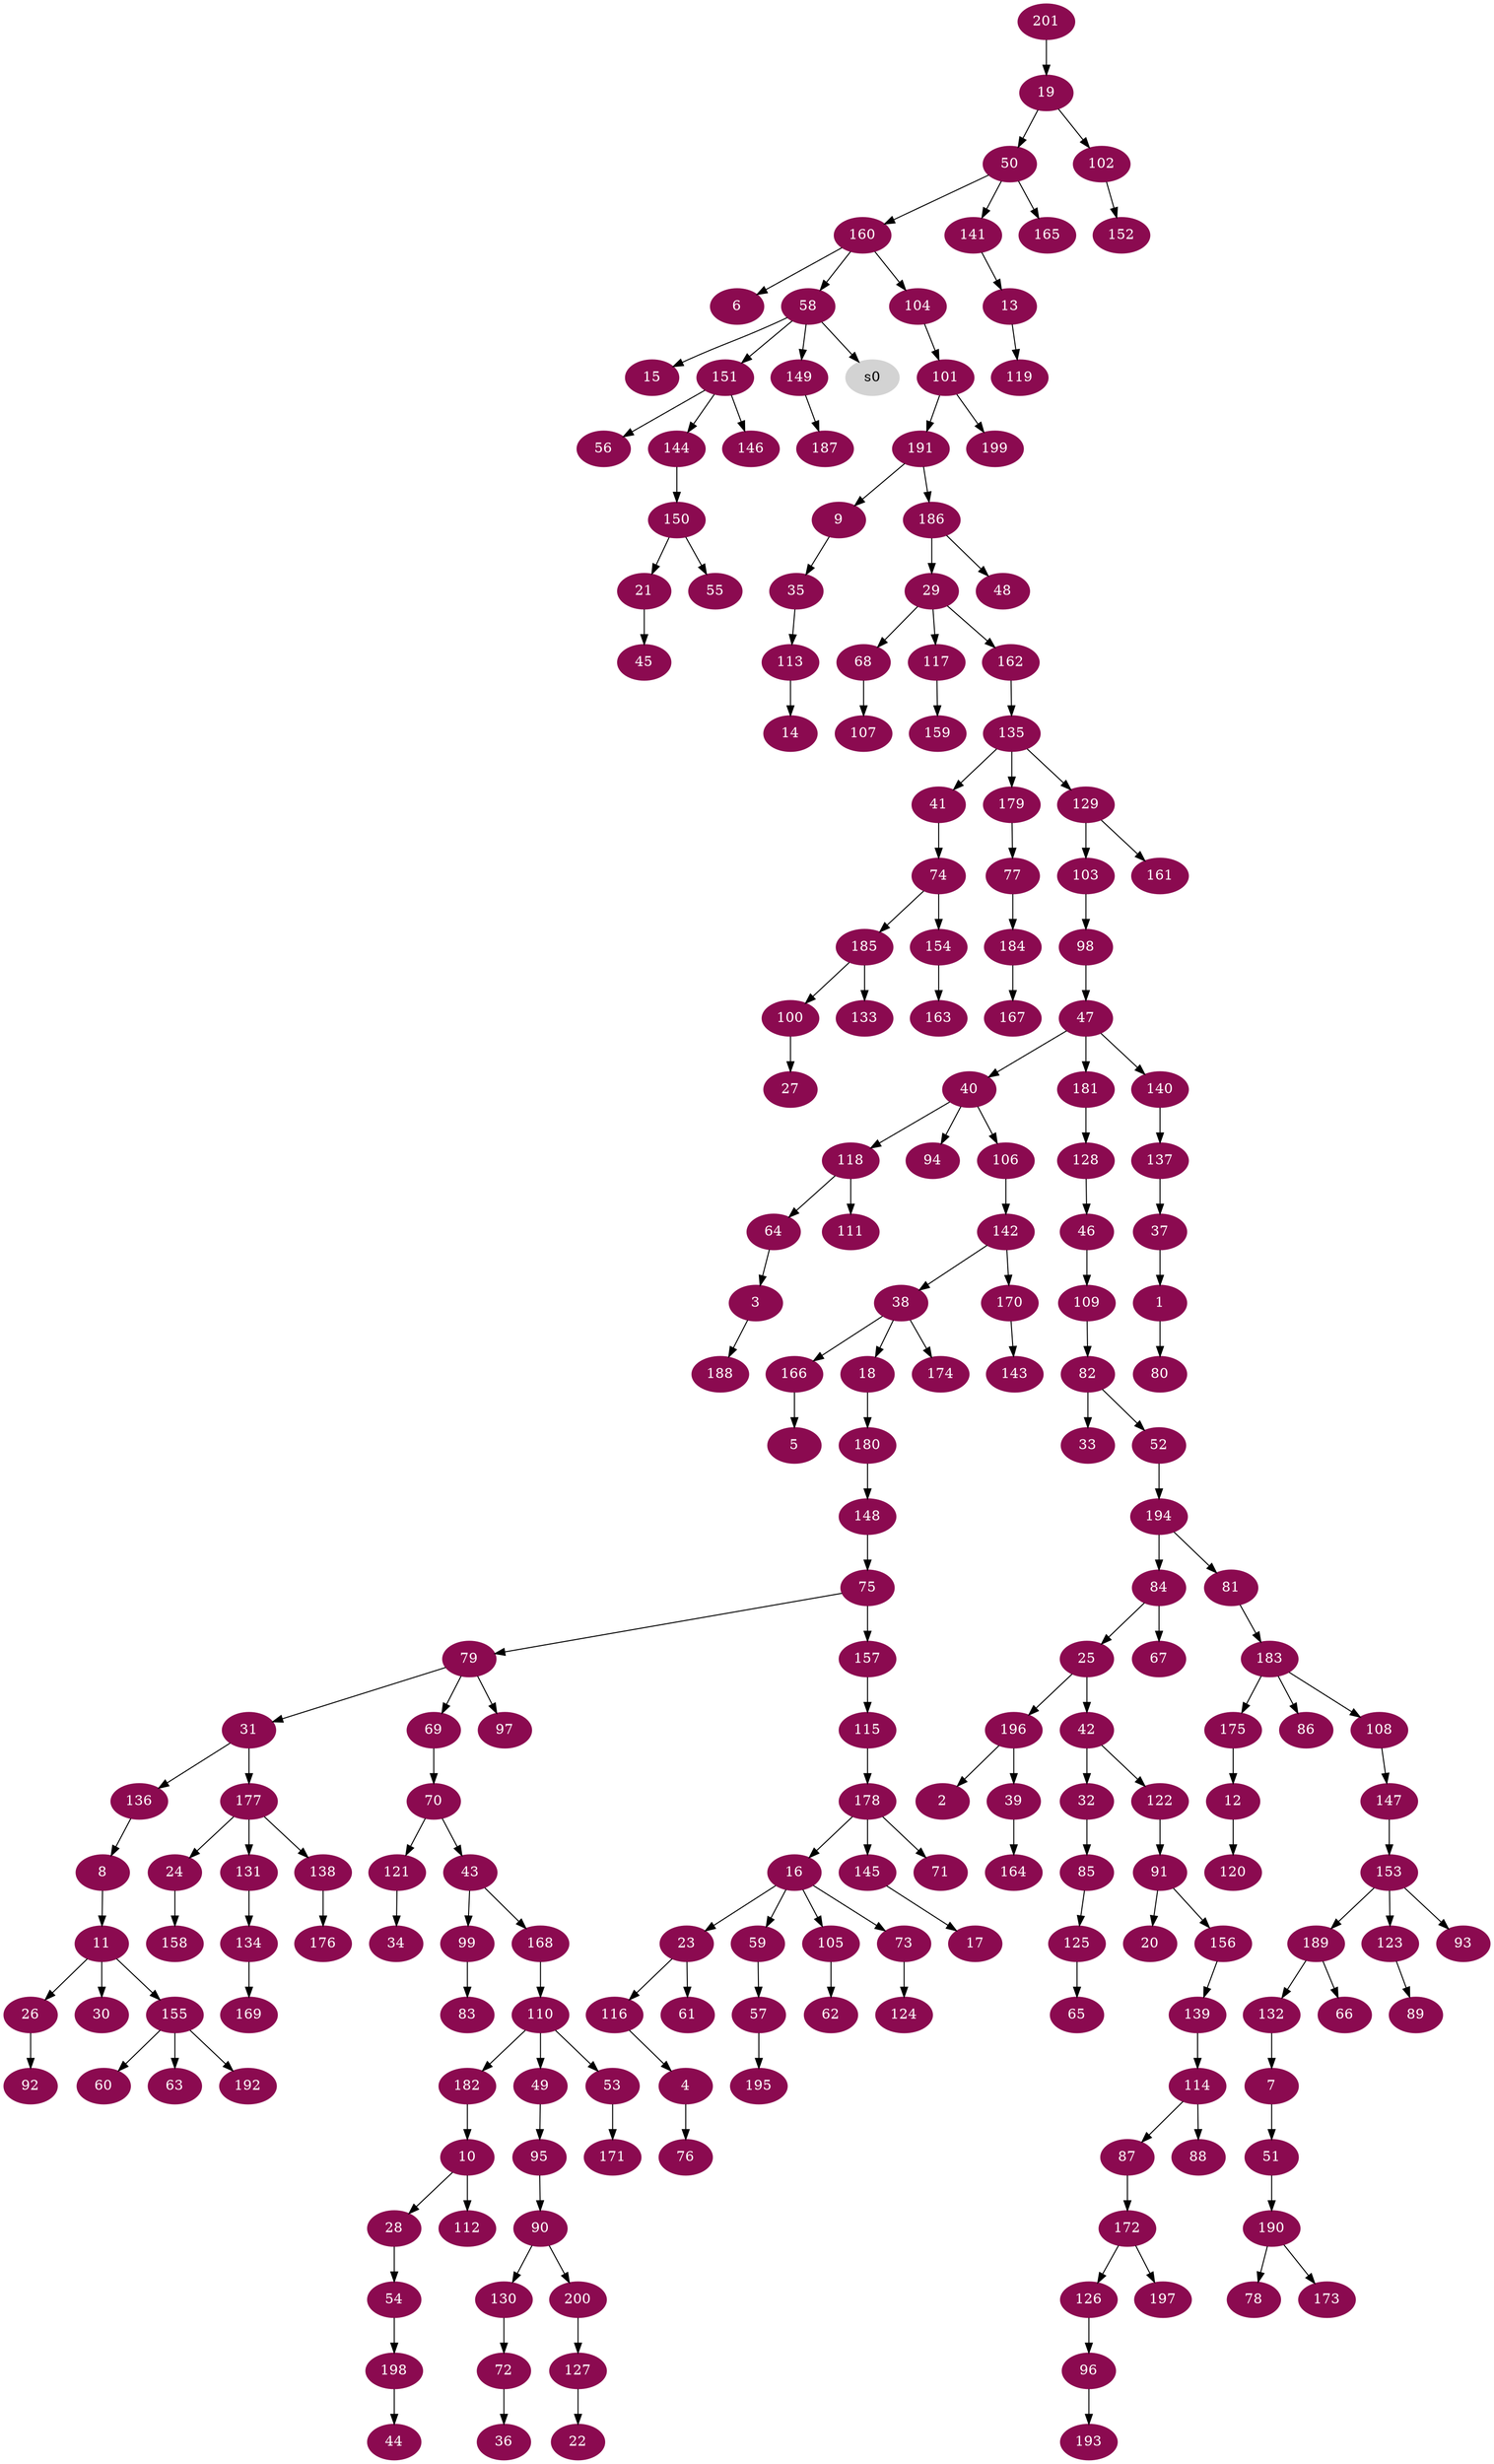 digraph G {
node [color=deeppink4, style=filled, fontcolor=white];
37 -> 1;
196 -> 2;
64 -> 3;
116 -> 4;
166 -> 5;
160 -> 6;
132 -> 7;
136 -> 8;
191 -> 9;
182 -> 10;
8 -> 11;
175 -> 12;
141 -> 13;
113 -> 14;
58 -> 15;
178 -> 16;
145 -> 17;
38 -> 18;
201 -> 19;
91 -> 20;
150 -> 21;
127 -> 22;
16 -> 23;
177 -> 24;
84 -> 25;
11 -> 26;
100 -> 27;
10 -> 28;
186 -> 29;
11 -> 30;
79 -> 31;
42 -> 32;
82 -> 33;
121 -> 34;
9 -> 35;
72 -> 36;
137 -> 37;
142 -> 38;
196 -> 39;
47 -> 40;
135 -> 41;
25 -> 42;
70 -> 43;
198 -> 44;
21 -> 45;
128 -> 46;
98 -> 47;
186 -> 48;
110 -> 49;
19 -> 50;
7 -> 51;
82 -> 52;
110 -> 53;
28 -> 54;
150 -> 55;
151 -> 56;
59 -> 57;
160 -> 58;
16 -> 59;
155 -> 60;
23 -> 61;
105 -> 62;
155 -> 63;
118 -> 64;
125 -> 65;
189 -> 66;
84 -> 67;
29 -> 68;
79 -> 69;
69 -> 70;
178 -> 71;
130 -> 72;
16 -> 73;
41 -> 74;
148 -> 75;
4 -> 76;
179 -> 77;
190 -> 78;
75 -> 79;
1 -> 80;
194 -> 81;
109 -> 82;
99 -> 83;
194 -> 84;
32 -> 85;
183 -> 86;
114 -> 87;
114 -> 88;
123 -> 89;
95 -> 90;
122 -> 91;
26 -> 92;
153 -> 93;
40 -> 94;
49 -> 95;
126 -> 96;
79 -> 97;
103 -> 98;
43 -> 99;
185 -> 100;
104 -> 101;
19 -> 102;
129 -> 103;
160 -> 104;
16 -> 105;
40 -> 106;
68 -> 107;
183 -> 108;
46 -> 109;
168 -> 110;
118 -> 111;
10 -> 112;
35 -> 113;
139 -> 114;
157 -> 115;
23 -> 116;
29 -> 117;
40 -> 118;
13 -> 119;
12 -> 120;
70 -> 121;
42 -> 122;
153 -> 123;
73 -> 124;
85 -> 125;
172 -> 126;
200 -> 127;
181 -> 128;
135 -> 129;
90 -> 130;
177 -> 131;
189 -> 132;
185 -> 133;
131 -> 134;
162 -> 135;
31 -> 136;
140 -> 137;
177 -> 138;
156 -> 139;
47 -> 140;
50 -> 141;
106 -> 142;
170 -> 143;
151 -> 144;
178 -> 145;
151 -> 146;
108 -> 147;
180 -> 148;
58 -> 149;
144 -> 150;
58 -> 151;
102 -> 152;
147 -> 153;
74 -> 154;
11 -> 155;
91 -> 156;
75 -> 157;
24 -> 158;
117 -> 159;
50 -> 160;
129 -> 161;
29 -> 162;
154 -> 163;
39 -> 164;
50 -> 165;
38 -> 166;
184 -> 167;
43 -> 168;
134 -> 169;
142 -> 170;
53 -> 171;
87 -> 172;
190 -> 173;
38 -> 174;
183 -> 175;
138 -> 176;
31 -> 177;
115 -> 178;
135 -> 179;
18 -> 180;
47 -> 181;
110 -> 182;
81 -> 183;
77 -> 184;
74 -> 185;
191 -> 186;
149 -> 187;
3 -> 188;
153 -> 189;
51 -> 190;
101 -> 191;
155 -> 192;
96 -> 193;
52 -> 194;
57 -> 195;
25 -> 196;
172 -> 197;
54 -> 198;
101 -> 199;
90 -> 200;
node [color=lightgrey, style=filled, fontcolor=black];
58 -> s0;
}
